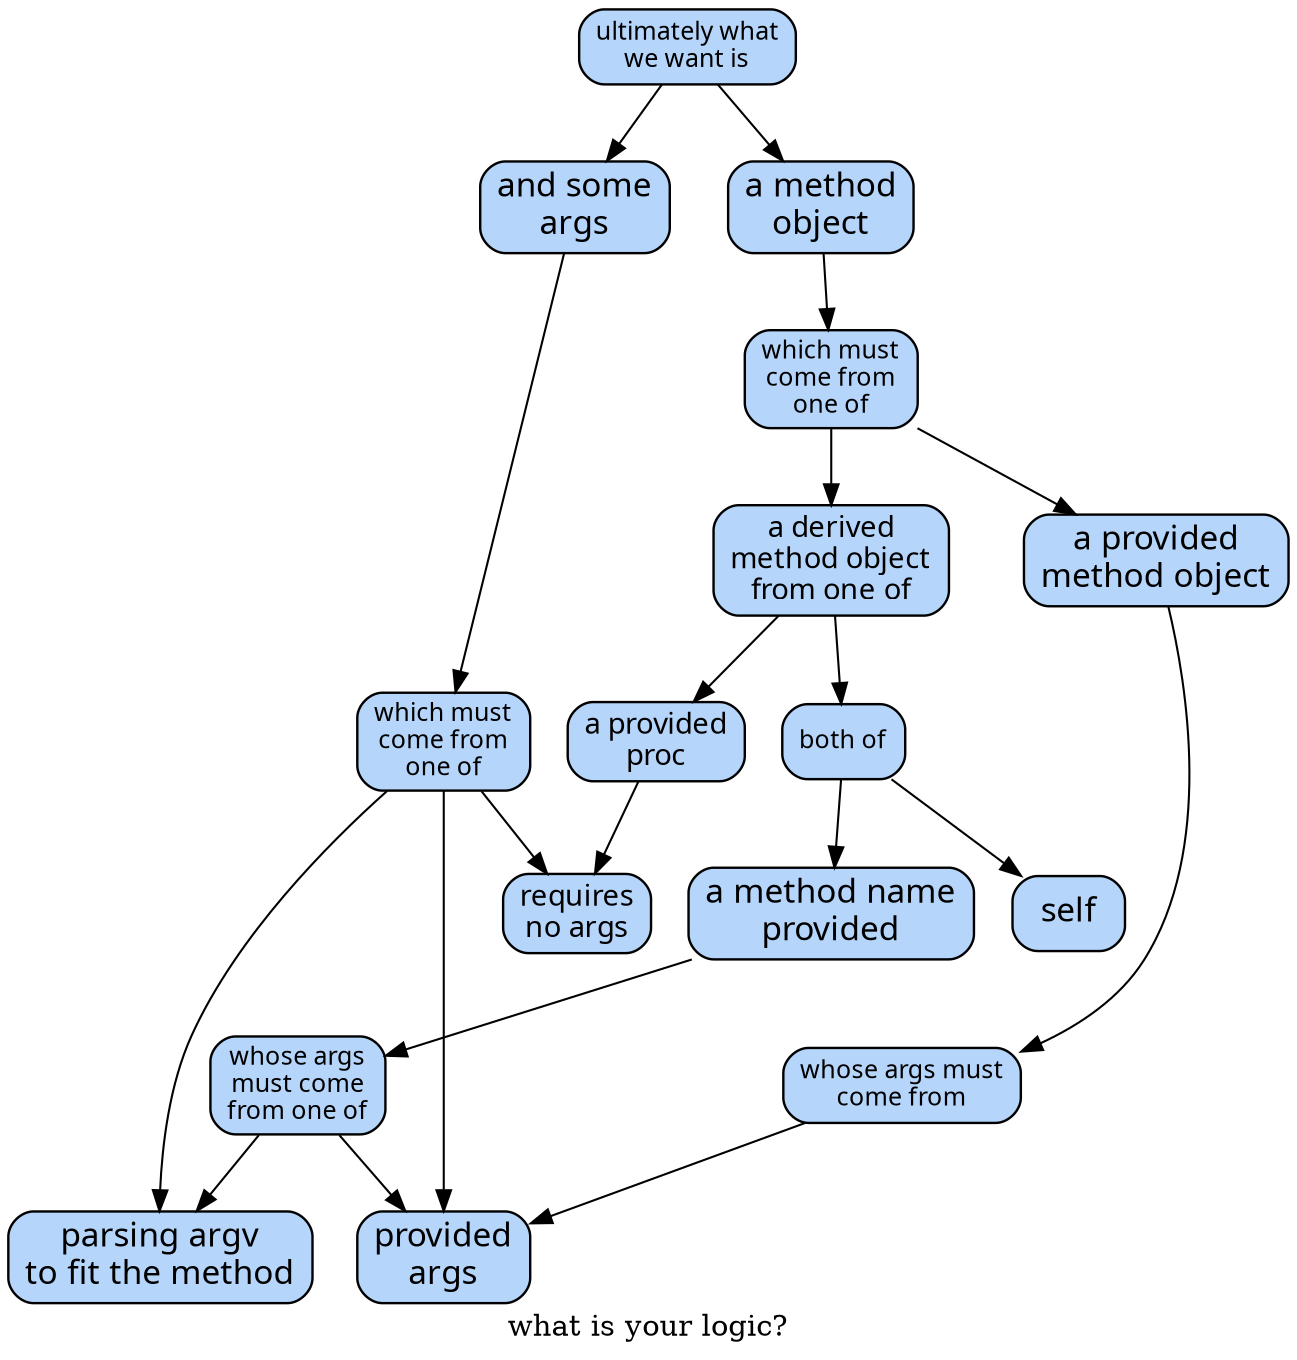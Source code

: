 # created by tan-man on 2013-02-02 08:00:09 UTC

digraph {

/*
  example stmt_list:
    foo -> bar
    biff -> baz

  example node_stmt:
    learn_c [label="learn C somehow"]
*/

label="what is your logic?"

#                 blue : fillcolor="#b5d5fb"
#             finished : green
#                green : fillcolor="#79f233"


node [label="\N", style="filled", fillcolor="#b5d5fb", fontname="Futura", fontsize="16pt", penwidth="1.1566", shape="Mrecord"]

args_na [label="requires\nno args", fontsize="14pt"]
args_prov [label="provided\nargs"]
args_branch [label="which must\ncome from\none of", fontsize="12pt"]
argv [label="parsing argv\nto fit the method"]
method [label="a method\nobject"]
meth_branch [label="which must\ncome from\none of", fontsize="12pt"]
args [label="and some\nargs"]
meth_derived_join [label="a derived\nmethod object\nfrom one of", fontsize="14pt"]
meth_name_prov [label="a method name\nprovided"]
meth_name_prov_args [label="whose args\nmust come\nfrom one of", fontsize="12pt"]
meth_prov [label="a provided\nmethod object"]
meth_prov_args_branch [label="whose args must\ncome from", fontsize="12pt"]
proc_prov [label="a provided\nproc", fontsize="14pt"]
self_meth [label="both of", fontsize="12pt"]
ultimately [label="ultimately what\nwe want is", fontsize="12pt"]
args->args_branch
args_branch->args_na
args_branch->args_prov
args_branch->argv
method->meth_branch
meth_branch->meth_derived_join
meth_branch->meth_prov
meth_derived_join->proc_prov
meth_derived_join->self_meth
proc_prov->args_na
meth_name_prov->meth_name_prov_args
meth_prov->meth_prov_args_branch
meth_prov_args_branch->args_prov
meth_name_prov_args->argv
meth_name_prov_args->args_prov
self_meth->meth_name_prov
self_meth->self
ultimately->method
ultimately->args
}
